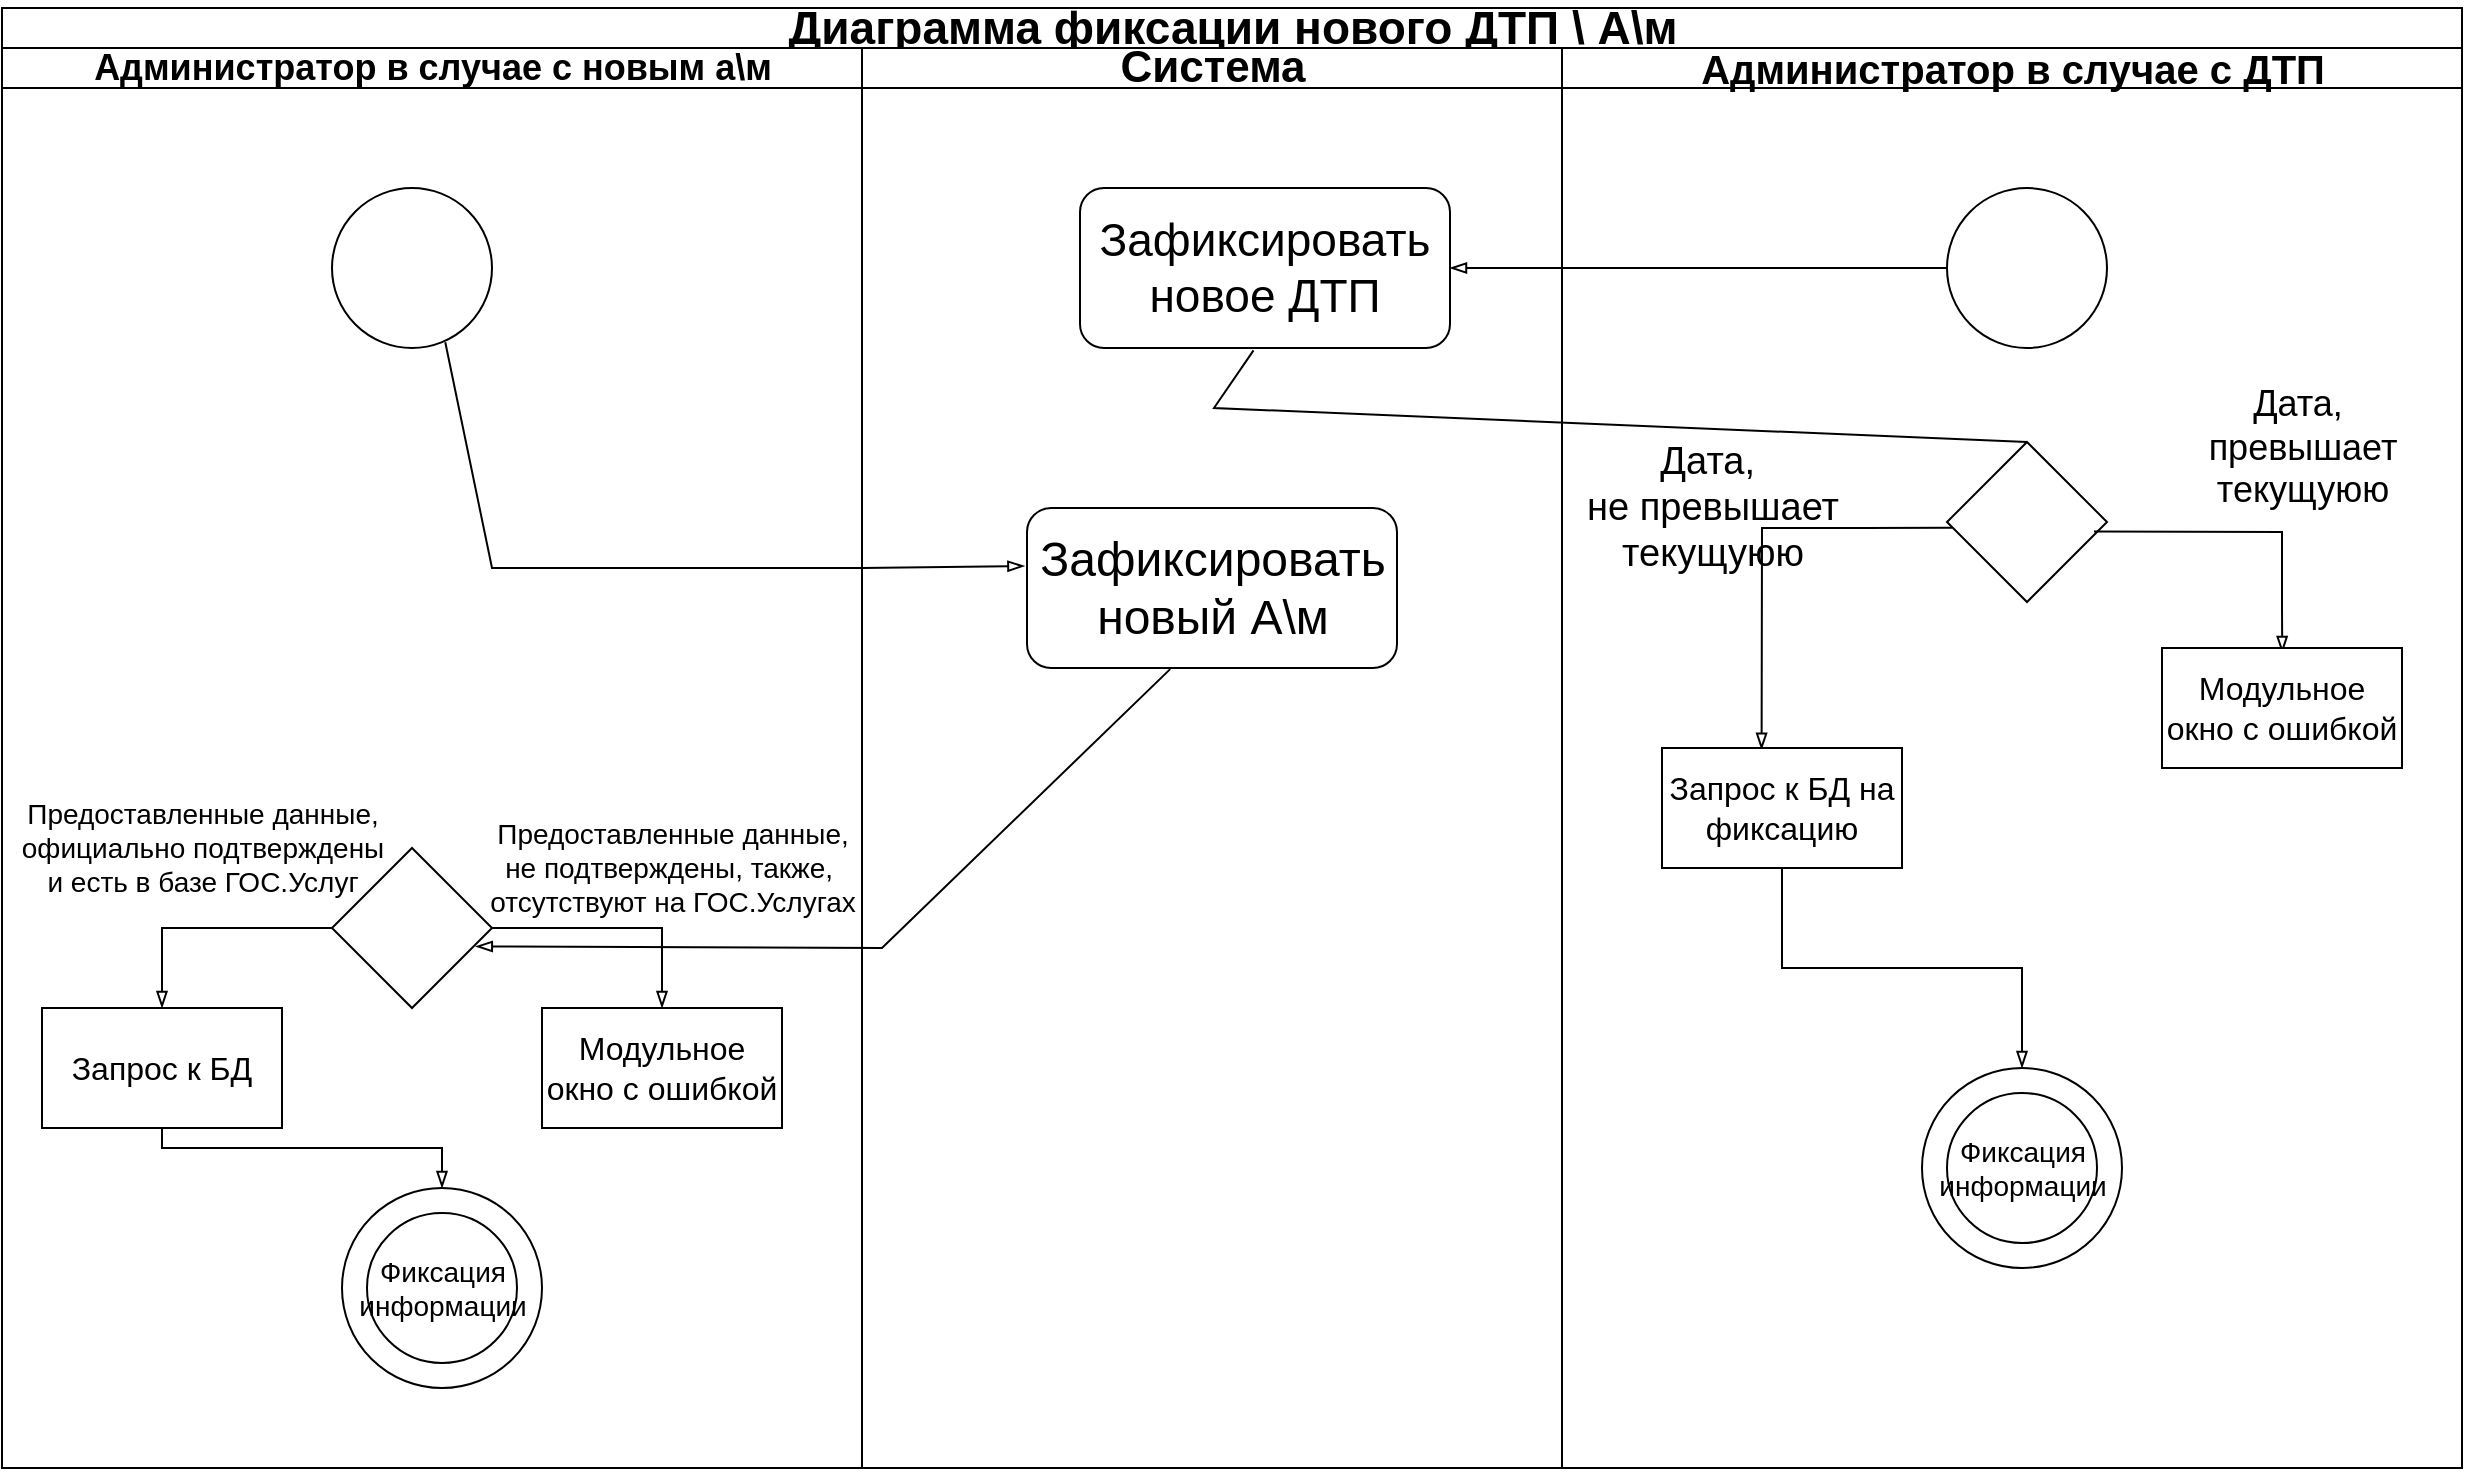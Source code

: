 <mxfile version="26.0.4">
  <diagram name="Страница — 1" id="nHleaYHWFxJABoyw9r1h">
    <mxGraphModel dx="1638" dy="986" grid="1" gridSize="10" guides="1" tooltips="1" connect="1" arrows="1" fold="1" page="1" pageScale="1" pageWidth="827" pageHeight="1169" math="0" shadow="0">
      <root>
        <mxCell id="0" />
        <mxCell id="1" parent="0" />
        <mxCell id="4C3ObtaCWN_1PK2wvY83-25" value="&lt;font style=&quot;font-size: 23px;&quot;&gt;Диаграмма фиксации нового ДТП \ А\м&lt;/font&gt;" style="swimlane;childLayout=stackLayout;resizeParent=1;resizeParentMax=0;startSize=20;html=1;" vertex="1" parent="1">
          <mxGeometry x="120" y="60" width="1230" height="730" as="geometry" />
        </mxCell>
        <mxCell id="4C3ObtaCWN_1PK2wvY83-28" value="&lt;font style=&quot;font-size: 18px;&quot;&gt;Администратор в случае с новым а\м&lt;/font&gt;" style="swimlane;startSize=20;html=1;" vertex="1" parent="4C3ObtaCWN_1PK2wvY83-25">
          <mxGeometry y="20" width="430" height="710" as="geometry" />
        </mxCell>
        <mxCell id="4C3ObtaCWN_1PK2wvY83-50" value="" style="ellipse;whiteSpace=wrap;html=1;aspect=fixed;" vertex="1" parent="4C3ObtaCWN_1PK2wvY83-28">
          <mxGeometry x="165" y="70" width="80" height="80" as="geometry" />
        </mxCell>
        <mxCell id="4C3ObtaCWN_1PK2wvY83-54" value="" style="rhombus;whiteSpace=wrap;html=1;" vertex="1" parent="4C3ObtaCWN_1PK2wvY83-28">
          <mxGeometry x="165" y="400" width="80" height="80" as="geometry" />
        </mxCell>
        <mxCell id="4C3ObtaCWN_1PK2wvY83-55" value="" style="endArrow=none;html=1;rounded=0;entryX=0;entryY=0.5;entryDx=0;entryDy=0;startArrow=blockThin;startFill=0;exitX=0.5;exitY=0;exitDx=0;exitDy=0;" edge="1" parent="4C3ObtaCWN_1PK2wvY83-28" source="4C3ObtaCWN_1PK2wvY83-73" target="4C3ObtaCWN_1PK2wvY83-54">
          <mxGeometry width="50" height="50" relative="1" as="geometry">
            <mxPoint x="70" y="490" as="sourcePoint" />
            <mxPoint x="120" y="460" as="targetPoint" />
            <Array as="points">
              <mxPoint x="80" y="440" />
            </Array>
          </mxGeometry>
        </mxCell>
        <mxCell id="4C3ObtaCWN_1PK2wvY83-56" value="&lt;font style=&quot;font-size: 14px;&quot;&gt;Предоставленные данные,&lt;/font&gt;&lt;div&gt;&lt;font style=&quot;font-size: 14px;&quot;&gt;официально подтверждены&lt;/font&gt;&lt;/div&gt;&lt;div&gt;&lt;font style=&quot;font-size: 14px;&quot;&gt;и есть в базе ГОС.Услуг&lt;/font&gt;&lt;/div&gt;" style="text;html=1;align=center;verticalAlign=middle;resizable=0;points=[];autosize=1;strokeColor=none;fillColor=none;" vertex="1" parent="4C3ObtaCWN_1PK2wvY83-28">
          <mxGeometry y="370" width="200" height="60" as="geometry" />
        </mxCell>
        <mxCell id="4C3ObtaCWN_1PK2wvY83-57" value="&lt;font style=&quot;font-size: 14px;&quot;&gt;Предоставленные данные,&lt;/font&gt;&lt;div&gt;&lt;span style=&quot;font-size: 14px;&quot;&gt;не подтверждены, также,&amp;nbsp;&lt;/span&gt;&lt;/div&gt;&lt;div&gt;&lt;span style=&quot;font-size: 14px;&quot;&gt;отсутствуют на ГОС.Услугах&lt;/span&gt;&lt;/div&gt;" style="text;html=1;align=center;verticalAlign=middle;resizable=0;points=[];autosize=1;strokeColor=none;fillColor=none;" vertex="1" parent="4C3ObtaCWN_1PK2wvY83-28">
          <mxGeometry x="230" y="380" width="210" height="60" as="geometry" />
        </mxCell>
        <mxCell id="4C3ObtaCWN_1PK2wvY83-58" value="" style="endArrow=none;html=1;rounded=0;entryX=1;entryY=0.5;entryDx=0;entryDy=0;startArrow=blockThin;startFill=0;exitX=0.5;exitY=0;exitDx=0;exitDy=0;" edge="1" parent="4C3ObtaCWN_1PK2wvY83-28" source="4C3ObtaCWN_1PK2wvY83-71" target="4C3ObtaCWN_1PK2wvY83-54">
          <mxGeometry width="50" height="50" relative="1" as="geometry">
            <mxPoint x="330" y="500" as="sourcePoint" />
            <mxPoint x="260" y="460" as="targetPoint" />
            <Array as="points">
              <mxPoint x="330" y="440" />
            </Array>
          </mxGeometry>
        </mxCell>
        <mxCell id="4C3ObtaCWN_1PK2wvY83-71" value="&lt;font style=&quot;font-size: 16px;&quot;&gt;Модульное окно с ошибкой&lt;/font&gt;" style="rounded=0;whiteSpace=wrap;html=1;" vertex="1" parent="4C3ObtaCWN_1PK2wvY83-28">
          <mxGeometry x="270" y="480" width="120" height="60" as="geometry" />
        </mxCell>
        <mxCell id="4C3ObtaCWN_1PK2wvY83-78" style="edgeStyle=orthogonalEdgeStyle;rounded=0;orthogonalLoop=1;jettySize=auto;html=1;exitX=0.5;exitY=1;exitDx=0;exitDy=0;entryX=0.5;entryY=0;entryDx=0;entryDy=0;endArrow=blockThin;endFill=0;" edge="1" parent="4C3ObtaCWN_1PK2wvY83-28" source="4C3ObtaCWN_1PK2wvY83-73" target="4C3ObtaCWN_1PK2wvY83-76">
          <mxGeometry relative="1" as="geometry">
            <Array as="points">
              <mxPoint x="80" y="550" />
              <mxPoint x="220" y="550" />
            </Array>
          </mxGeometry>
        </mxCell>
        <mxCell id="4C3ObtaCWN_1PK2wvY83-73" value="&lt;span style=&quot;font-size: 16px;&quot;&gt;Запрос к БД&lt;/span&gt;" style="rounded=0;whiteSpace=wrap;html=1;" vertex="1" parent="4C3ObtaCWN_1PK2wvY83-28">
          <mxGeometry x="20" y="480" width="120" height="60" as="geometry" />
        </mxCell>
        <mxCell id="4C3ObtaCWN_1PK2wvY83-75" value="" style="group" vertex="1" connectable="0" parent="4C3ObtaCWN_1PK2wvY83-28">
          <mxGeometry x="170" y="570" width="100" height="100" as="geometry" />
        </mxCell>
        <mxCell id="4C3ObtaCWN_1PK2wvY83-76" value="" style="ellipse;whiteSpace=wrap;html=1;aspect=fixed;" vertex="1" parent="4C3ObtaCWN_1PK2wvY83-75">
          <mxGeometry width="100" height="100" as="geometry" />
        </mxCell>
        <mxCell id="4C3ObtaCWN_1PK2wvY83-77" value="&lt;font style=&quot;font-size: 14px;&quot;&gt;Фиксация информации&lt;/font&gt;" style="ellipse;whiteSpace=wrap;html=1;aspect=fixed;" vertex="1" parent="4C3ObtaCWN_1PK2wvY83-75">
          <mxGeometry x="12.5" y="12.5" width="75" height="75" as="geometry" />
        </mxCell>
        <mxCell id="4C3ObtaCWN_1PK2wvY83-26" value="&lt;font style=&quot;font-size: 22px;&quot;&gt;Система&lt;/font&gt;" style="swimlane;startSize=20;html=1;" vertex="1" parent="4C3ObtaCWN_1PK2wvY83-25">
          <mxGeometry x="430" y="20" width="350" height="710" as="geometry" />
        </mxCell>
        <mxCell id="4C3ObtaCWN_1PK2wvY83-31" value="&lt;font style=&quot;font-size: 23px;&quot;&gt;Зафиксировать новое ДТП&lt;/font&gt;" style="rounded=1;whiteSpace=wrap;html=1;" vertex="1" parent="4C3ObtaCWN_1PK2wvY83-26">
          <mxGeometry x="109" y="70" width="185" height="80" as="geometry" />
        </mxCell>
        <mxCell id="4C3ObtaCWN_1PK2wvY83-51" value="&lt;font style=&quot;font-size: 24px;&quot;&gt;Зафиксировать новый А\м&lt;/font&gt;" style="rounded=1;whiteSpace=wrap;html=1;" vertex="1" parent="4C3ObtaCWN_1PK2wvY83-26">
          <mxGeometry x="82.5" y="230" width="185" height="80" as="geometry" />
        </mxCell>
        <mxCell id="4C3ObtaCWN_1PK2wvY83-27" value="&lt;font style=&quot;font-size: 20px;&quot;&gt;Администратор в случае с ДТП&lt;/font&gt;" style="swimlane;startSize=20;html=1;" vertex="1" parent="4C3ObtaCWN_1PK2wvY83-25">
          <mxGeometry x="780" y="20" width="450" height="710" as="geometry" />
        </mxCell>
        <mxCell id="4C3ObtaCWN_1PK2wvY83-29" value="" style="ellipse;whiteSpace=wrap;html=1;aspect=fixed;" vertex="1" parent="4C3ObtaCWN_1PK2wvY83-27">
          <mxGeometry x="192.5" y="70" width="80" height="80" as="geometry" />
        </mxCell>
        <mxCell id="4C3ObtaCWN_1PK2wvY83-33" value="" style="rhombus;whiteSpace=wrap;html=1;" vertex="1" parent="4C3ObtaCWN_1PK2wvY83-27">
          <mxGeometry x="192.5" y="197" width="80" height="80" as="geometry" />
        </mxCell>
        <mxCell id="4C3ObtaCWN_1PK2wvY83-37" value="&lt;font style=&quot;font-size: 18px;&quot;&gt;Дата,&amp;nbsp;&lt;/font&gt;&lt;div&gt;&lt;font style=&quot;font-size: 18px;&quot;&gt;превышает&lt;/font&gt;&lt;/div&gt;&lt;div&gt;&lt;font style=&quot;font-size: 18px;&quot;&gt;текущуюю&lt;/font&gt;&lt;/div&gt;" style="text;html=1;align=center;verticalAlign=middle;resizable=0;points=[];autosize=1;strokeColor=none;fillColor=none;" vertex="1" parent="4C3ObtaCWN_1PK2wvY83-27">
          <mxGeometry x="310" y="160" width="120" height="80" as="geometry" />
        </mxCell>
        <mxCell id="4C3ObtaCWN_1PK2wvY83-35" value="&lt;font style=&quot;font-size: 19px;&quot;&gt;Дата,&amp;nbsp;&lt;/font&gt;&lt;div&gt;&lt;font style=&quot;font-size: 19px;&quot;&gt;не превышает&lt;/font&gt;&lt;/div&gt;&lt;div&gt;&lt;font style=&quot;font-size: 19px;&quot;&gt;текущуюю&lt;/font&gt;&lt;/div&gt;" style="text;html=1;align=center;verticalAlign=middle;resizable=0;points=[];autosize=1;strokeColor=none;fillColor=none;" vertex="1" parent="4C3ObtaCWN_1PK2wvY83-27">
          <mxGeometry y="190" width="150" height="80" as="geometry" />
        </mxCell>
        <mxCell id="4C3ObtaCWN_1PK2wvY83-38" value="" style="endArrow=none;html=1;rounded=0;entryX=0.032;entryY=0.536;entryDx=0;entryDy=0;startArrow=blockThin;startFill=0;entryPerimeter=0;exitX=0.415;exitY=0.014;exitDx=0;exitDy=0;exitPerimeter=0;" edge="1" parent="4C3ObtaCWN_1PK2wvY83-27" source="4C3ObtaCWN_1PK2wvY83-44" target="4C3ObtaCWN_1PK2wvY83-33">
          <mxGeometry width="50" height="50" relative="1" as="geometry">
            <mxPoint x="100" y="290" as="sourcePoint" />
            <mxPoint x="150" y="260" as="targetPoint" />
            <Array as="points">
              <mxPoint x="100" y="240" />
              <mxPoint x="150" y="240" />
            </Array>
          </mxGeometry>
        </mxCell>
        <mxCell id="4C3ObtaCWN_1PK2wvY83-39" value="" style="endArrow=none;html=1;rounded=0;entryX=0.919;entryY=0.56;entryDx=0;entryDy=0;startArrow=blockThin;startFill=0;exitX=0.501;exitY=0.042;exitDx=0;exitDy=0;exitPerimeter=0;entryPerimeter=0;" edge="1" parent="4C3ObtaCWN_1PK2wvY83-27" source="4C3ObtaCWN_1PK2wvY83-40" target="4C3ObtaCWN_1PK2wvY83-33">
          <mxGeometry width="50" height="50" relative="1" as="geometry">
            <mxPoint x="363.16" y="302.22" as="sourcePoint" />
            <mxPoint x="270.38" y="241.56" as="targetPoint" />
            <Array as="points">
              <mxPoint x="360" y="280" />
              <mxPoint x="360" y="242" />
            </Array>
          </mxGeometry>
        </mxCell>
        <mxCell id="4C3ObtaCWN_1PK2wvY83-40" value="&lt;font style=&quot;font-size: 16px;&quot;&gt;Модульное окно с ошибкой&lt;/font&gt;" style="rounded=0;whiteSpace=wrap;html=1;" vertex="1" parent="4C3ObtaCWN_1PK2wvY83-27">
          <mxGeometry x="300" y="300" width="120" height="60" as="geometry" />
        </mxCell>
        <mxCell id="4C3ObtaCWN_1PK2wvY83-45" style="edgeStyle=orthogonalEdgeStyle;rounded=0;orthogonalLoop=1;jettySize=auto;html=1;exitX=0.5;exitY=1;exitDx=0;exitDy=0;startArrow=none;startFill=0;endArrow=blockThin;endFill=0;entryX=0.5;entryY=0;entryDx=0;entryDy=0;" edge="1" parent="4C3ObtaCWN_1PK2wvY83-27" source="4C3ObtaCWN_1PK2wvY83-44" target="4C3ObtaCWN_1PK2wvY83-47">
          <mxGeometry relative="1" as="geometry">
            <mxPoint x="230.0" y="480" as="targetPoint" />
          </mxGeometry>
        </mxCell>
        <mxCell id="4C3ObtaCWN_1PK2wvY83-44" value="&lt;font style=&quot;font-size: 16px;&quot;&gt;Запрос к БД на фиксацию&lt;/font&gt;" style="rounded=0;whiteSpace=wrap;html=1;" vertex="1" parent="4C3ObtaCWN_1PK2wvY83-27">
          <mxGeometry x="50" y="350" width="120" height="60" as="geometry" />
        </mxCell>
        <mxCell id="4C3ObtaCWN_1PK2wvY83-74" value="" style="group" vertex="1" connectable="0" parent="4C3ObtaCWN_1PK2wvY83-27">
          <mxGeometry x="180" y="510" width="100" height="100" as="geometry" />
        </mxCell>
        <mxCell id="4C3ObtaCWN_1PK2wvY83-47" value="" style="ellipse;whiteSpace=wrap;html=1;aspect=fixed;" vertex="1" parent="4C3ObtaCWN_1PK2wvY83-74">
          <mxGeometry width="100" height="100" as="geometry" />
        </mxCell>
        <mxCell id="4C3ObtaCWN_1PK2wvY83-46" value="&lt;font style=&quot;font-size: 14px;&quot;&gt;Фиксация информации&lt;/font&gt;" style="ellipse;whiteSpace=wrap;html=1;aspect=fixed;" vertex="1" parent="4C3ObtaCWN_1PK2wvY83-74">
          <mxGeometry x="12.5" y="12.5" width="75" height="75" as="geometry" />
        </mxCell>
        <mxCell id="4C3ObtaCWN_1PK2wvY83-30" value="" style="endArrow=none;html=1;rounded=0;entryX=0;entryY=0.5;entryDx=0;entryDy=0;endFill=0;startArrow=blockThin;startFill=0;exitX=1;exitY=0.5;exitDx=0;exitDy=0;" edge="1" parent="4C3ObtaCWN_1PK2wvY83-25" source="4C3ObtaCWN_1PK2wvY83-31" target="4C3ObtaCWN_1PK2wvY83-29">
          <mxGeometry width="50" height="50" relative="1" as="geometry">
            <mxPoint x="720" y="120" as="sourcePoint" />
            <mxPoint x="500" y="130" as="targetPoint" />
            <Array as="points" />
          </mxGeometry>
        </mxCell>
        <mxCell id="4C3ObtaCWN_1PK2wvY83-32" value="" style="endArrow=none;html=1;rounded=0;entryX=0.469;entryY=1.015;entryDx=0;entryDy=0;entryPerimeter=0;exitX=0.5;exitY=0;exitDx=0;exitDy=0;" edge="1" parent="4C3ObtaCWN_1PK2wvY83-25" source="4C3ObtaCWN_1PK2wvY83-33" target="4C3ObtaCWN_1PK2wvY83-31">
          <mxGeometry width="50" height="50" relative="1" as="geometry">
            <mxPoint x="196" y="310" as="sourcePoint" />
            <mxPoint x="230" y="300" as="targetPoint" />
            <Array as="points">
              <mxPoint x="606" y="200" />
            </Array>
          </mxGeometry>
        </mxCell>
        <mxCell id="4C3ObtaCWN_1PK2wvY83-52" value="" style="endArrow=blockThin;html=1;rounded=0;entryX=-0.007;entryY=0.363;entryDx=0;entryDy=0;startArrow=none;startFill=0;endFill=0;entryPerimeter=0;exitX=0.708;exitY=0.964;exitDx=0;exitDy=0;exitPerimeter=0;" edge="1" parent="4C3ObtaCWN_1PK2wvY83-25" source="4C3ObtaCWN_1PK2wvY83-50" target="4C3ObtaCWN_1PK2wvY83-51">
          <mxGeometry width="50" height="50" relative="1" as="geometry">
            <mxPoint x="220" y="160" as="sourcePoint" />
            <mxPoint x="330" y="110" as="targetPoint" />
            <Array as="points">
              <mxPoint x="245" y="280" />
              <mxPoint x="430" y="280" />
            </Array>
          </mxGeometry>
        </mxCell>
        <mxCell id="4C3ObtaCWN_1PK2wvY83-53" value="" style="endArrow=none;html=1;rounded=0;entryX=0.387;entryY=1.007;entryDx=0;entryDy=0;entryPerimeter=0;exitX=0.899;exitY=0.615;exitDx=0;exitDy=0;exitPerimeter=0;endFill=0;startArrow=blockThin;startFill=0;" edge="1" parent="4C3ObtaCWN_1PK2wvY83-25" source="4C3ObtaCWN_1PK2wvY83-54" target="4C3ObtaCWN_1PK2wvY83-51">
          <mxGeometry width="50" height="50" relative="1" as="geometry">
            <mxPoint x="310" y="470" as="sourcePoint" />
            <mxPoint x="560" y="470" as="targetPoint" />
            <Array as="points">
              <mxPoint x="440" y="470" />
            </Array>
          </mxGeometry>
        </mxCell>
      </root>
    </mxGraphModel>
  </diagram>
</mxfile>
